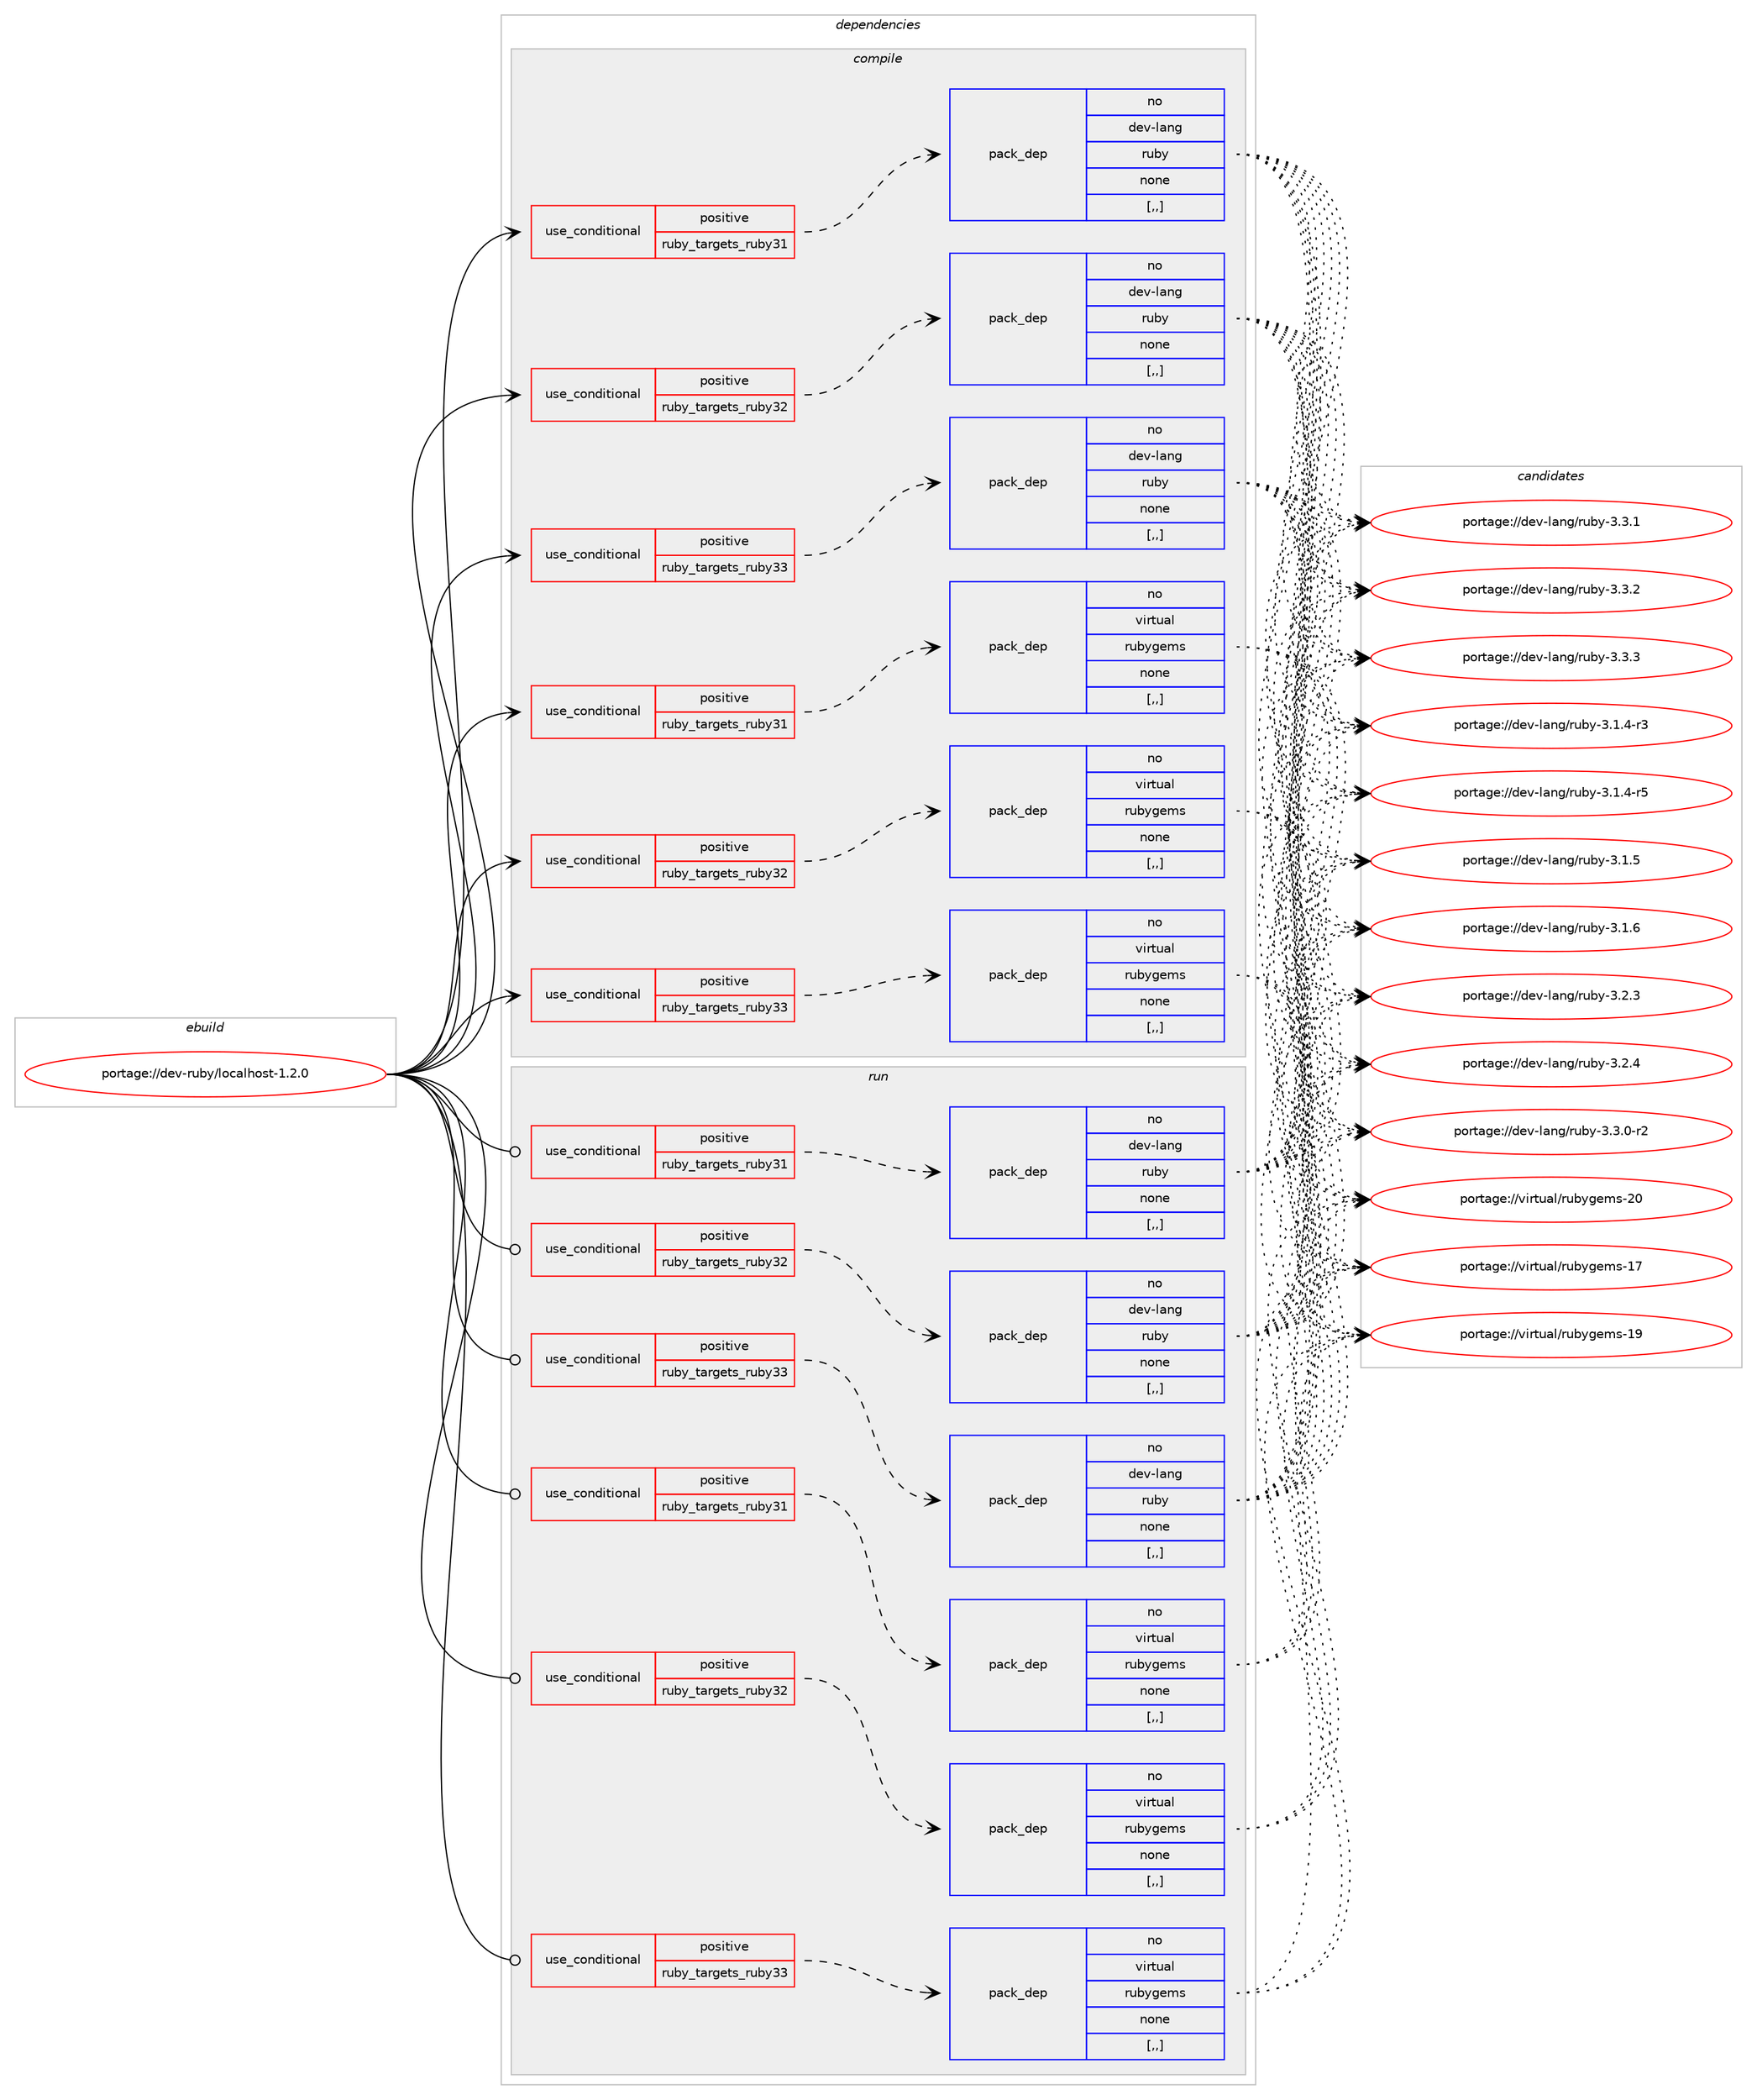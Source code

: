 digraph prolog {

# *************
# Graph options
# *************

newrank=true;
concentrate=true;
compound=true;
graph [rankdir=LR,fontname=Helvetica,fontsize=10,ranksep=1.5];#, ranksep=2.5, nodesep=0.2];
edge  [arrowhead=vee];
node  [fontname=Helvetica,fontsize=10];

# **********
# The ebuild
# **********

subgraph cluster_leftcol {
color=gray;
label=<<i>ebuild</i>>;
id [label="portage://dev-ruby/localhost-1.2.0", color=red, width=4, href="../dev-ruby/localhost-1.2.0.svg"];
}

# ****************
# The dependencies
# ****************

subgraph cluster_midcol {
color=gray;
label=<<i>dependencies</i>>;
subgraph cluster_compile {
fillcolor="#eeeeee";
style=filled;
label=<<i>compile</i>>;
subgraph cond48759 {
dependency184776 [label=<<TABLE BORDER="0" CELLBORDER="1" CELLSPACING="0" CELLPADDING="4"><TR><TD ROWSPAN="3" CELLPADDING="10">use_conditional</TD></TR><TR><TD>positive</TD></TR><TR><TD>ruby_targets_ruby31</TD></TR></TABLE>>, shape=none, color=red];
subgraph pack134711 {
dependency184777 [label=<<TABLE BORDER="0" CELLBORDER="1" CELLSPACING="0" CELLPADDING="4" WIDTH="220"><TR><TD ROWSPAN="6" CELLPADDING="30">pack_dep</TD></TR><TR><TD WIDTH="110">no</TD></TR><TR><TD>dev-lang</TD></TR><TR><TD>ruby</TD></TR><TR><TD>none</TD></TR><TR><TD>[,,]</TD></TR></TABLE>>, shape=none, color=blue];
}
dependency184776:e -> dependency184777:w [weight=20,style="dashed",arrowhead="vee"];
}
id:e -> dependency184776:w [weight=20,style="solid",arrowhead="vee"];
subgraph cond48760 {
dependency184778 [label=<<TABLE BORDER="0" CELLBORDER="1" CELLSPACING="0" CELLPADDING="4"><TR><TD ROWSPAN="3" CELLPADDING="10">use_conditional</TD></TR><TR><TD>positive</TD></TR><TR><TD>ruby_targets_ruby31</TD></TR></TABLE>>, shape=none, color=red];
subgraph pack134712 {
dependency184779 [label=<<TABLE BORDER="0" CELLBORDER="1" CELLSPACING="0" CELLPADDING="4" WIDTH="220"><TR><TD ROWSPAN="6" CELLPADDING="30">pack_dep</TD></TR><TR><TD WIDTH="110">no</TD></TR><TR><TD>virtual</TD></TR><TR><TD>rubygems</TD></TR><TR><TD>none</TD></TR><TR><TD>[,,]</TD></TR></TABLE>>, shape=none, color=blue];
}
dependency184778:e -> dependency184779:w [weight=20,style="dashed",arrowhead="vee"];
}
id:e -> dependency184778:w [weight=20,style="solid",arrowhead="vee"];
subgraph cond48761 {
dependency184780 [label=<<TABLE BORDER="0" CELLBORDER="1" CELLSPACING="0" CELLPADDING="4"><TR><TD ROWSPAN="3" CELLPADDING="10">use_conditional</TD></TR><TR><TD>positive</TD></TR><TR><TD>ruby_targets_ruby32</TD></TR></TABLE>>, shape=none, color=red];
subgraph pack134713 {
dependency184781 [label=<<TABLE BORDER="0" CELLBORDER="1" CELLSPACING="0" CELLPADDING="4" WIDTH="220"><TR><TD ROWSPAN="6" CELLPADDING="30">pack_dep</TD></TR><TR><TD WIDTH="110">no</TD></TR><TR><TD>dev-lang</TD></TR><TR><TD>ruby</TD></TR><TR><TD>none</TD></TR><TR><TD>[,,]</TD></TR></TABLE>>, shape=none, color=blue];
}
dependency184780:e -> dependency184781:w [weight=20,style="dashed",arrowhead="vee"];
}
id:e -> dependency184780:w [weight=20,style="solid",arrowhead="vee"];
subgraph cond48762 {
dependency184782 [label=<<TABLE BORDER="0" CELLBORDER="1" CELLSPACING="0" CELLPADDING="4"><TR><TD ROWSPAN="3" CELLPADDING="10">use_conditional</TD></TR><TR><TD>positive</TD></TR><TR><TD>ruby_targets_ruby32</TD></TR></TABLE>>, shape=none, color=red];
subgraph pack134714 {
dependency184783 [label=<<TABLE BORDER="0" CELLBORDER="1" CELLSPACING="0" CELLPADDING="4" WIDTH="220"><TR><TD ROWSPAN="6" CELLPADDING="30">pack_dep</TD></TR><TR><TD WIDTH="110">no</TD></TR><TR><TD>virtual</TD></TR><TR><TD>rubygems</TD></TR><TR><TD>none</TD></TR><TR><TD>[,,]</TD></TR></TABLE>>, shape=none, color=blue];
}
dependency184782:e -> dependency184783:w [weight=20,style="dashed",arrowhead="vee"];
}
id:e -> dependency184782:w [weight=20,style="solid",arrowhead="vee"];
subgraph cond48763 {
dependency184784 [label=<<TABLE BORDER="0" CELLBORDER="1" CELLSPACING="0" CELLPADDING="4"><TR><TD ROWSPAN="3" CELLPADDING="10">use_conditional</TD></TR><TR><TD>positive</TD></TR><TR><TD>ruby_targets_ruby33</TD></TR></TABLE>>, shape=none, color=red];
subgraph pack134715 {
dependency184785 [label=<<TABLE BORDER="0" CELLBORDER="1" CELLSPACING="0" CELLPADDING="4" WIDTH="220"><TR><TD ROWSPAN="6" CELLPADDING="30">pack_dep</TD></TR><TR><TD WIDTH="110">no</TD></TR><TR><TD>dev-lang</TD></TR><TR><TD>ruby</TD></TR><TR><TD>none</TD></TR><TR><TD>[,,]</TD></TR></TABLE>>, shape=none, color=blue];
}
dependency184784:e -> dependency184785:w [weight=20,style="dashed",arrowhead="vee"];
}
id:e -> dependency184784:w [weight=20,style="solid",arrowhead="vee"];
subgraph cond48764 {
dependency184786 [label=<<TABLE BORDER="0" CELLBORDER="1" CELLSPACING="0" CELLPADDING="4"><TR><TD ROWSPAN="3" CELLPADDING="10">use_conditional</TD></TR><TR><TD>positive</TD></TR><TR><TD>ruby_targets_ruby33</TD></TR></TABLE>>, shape=none, color=red];
subgraph pack134716 {
dependency184787 [label=<<TABLE BORDER="0" CELLBORDER="1" CELLSPACING="0" CELLPADDING="4" WIDTH="220"><TR><TD ROWSPAN="6" CELLPADDING="30">pack_dep</TD></TR><TR><TD WIDTH="110">no</TD></TR><TR><TD>virtual</TD></TR><TR><TD>rubygems</TD></TR><TR><TD>none</TD></TR><TR><TD>[,,]</TD></TR></TABLE>>, shape=none, color=blue];
}
dependency184786:e -> dependency184787:w [weight=20,style="dashed",arrowhead="vee"];
}
id:e -> dependency184786:w [weight=20,style="solid",arrowhead="vee"];
}
subgraph cluster_compileandrun {
fillcolor="#eeeeee";
style=filled;
label=<<i>compile and run</i>>;
}
subgraph cluster_run {
fillcolor="#eeeeee";
style=filled;
label=<<i>run</i>>;
subgraph cond48765 {
dependency184788 [label=<<TABLE BORDER="0" CELLBORDER="1" CELLSPACING="0" CELLPADDING="4"><TR><TD ROWSPAN="3" CELLPADDING="10">use_conditional</TD></TR><TR><TD>positive</TD></TR><TR><TD>ruby_targets_ruby31</TD></TR></TABLE>>, shape=none, color=red];
subgraph pack134717 {
dependency184789 [label=<<TABLE BORDER="0" CELLBORDER="1" CELLSPACING="0" CELLPADDING="4" WIDTH="220"><TR><TD ROWSPAN="6" CELLPADDING="30">pack_dep</TD></TR><TR><TD WIDTH="110">no</TD></TR><TR><TD>dev-lang</TD></TR><TR><TD>ruby</TD></TR><TR><TD>none</TD></TR><TR><TD>[,,]</TD></TR></TABLE>>, shape=none, color=blue];
}
dependency184788:e -> dependency184789:w [weight=20,style="dashed",arrowhead="vee"];
}
id:e -> dependency184788:w [weight=20,style="solid",arrowhead="odot"];
subgraph cond48766 {
dependency184790 [label=<<TABLE BORDER="0" CELLBORDER="1" CELLSPACING="0" CELLPADDING="4"><TR><TD ROWSPAN="3" CELLPADDING="10">use_conditional</TD></TR><TR><TD>positive</TD></TR><TR><TD>ruby_targets_ruby31</TD></TR></TABLE>>, shape=none, color=red];
subgraph pack134718 {
dependency184791 [label=<<TABLE BORDER="0" CELLBORDER="1" CELLSPACING="0" CELLPADDING="4" WIDTH="220"><TR><TD ROWSPAN="6" CELLPADDING="30">pack_dep</TD></TR><TR><TD WIDTH="110">no</TD></TR><TR><TD>virtual</TD></TR><TR><TD>rubygems</TD></TR><TR><TD>none</TD></TR><TR><TD>[,,]</TD></TR></TABLE>>, shape=none, color=blue];
}
dependency184790:e -> dependency184791:w [weight=20,style="dashed",arrowhead="vee"];
}
id:e -> dependency184790:w [weight=20,style="solid",arrowhead="odot"];
subgraph cond48767 {
dependency184792 [label=<<TABLE BORDER="0" CELLBORDER="1" CELLSPACING="0" CELLPADDING="4"><TR><TD ROWSPAN="3" CELLPADDING="10">use_conditional</TD></TR><TR><TD>positive</TD></TR><TR><TD>ruby_targets_ruby32</TD></TR></TABLE>>, shape=none, color=red];
subgraph pack134719 {
dependency184793 [label=<<TABLE BORDER="0" CELLBORDER="1" CELLSPACING="0" CELLPADDING="4" WIDTH="220"><TR><TD ROWSPAN="6" CELLPADDING="30">pack_dep</TD></TR><TR><TD WIDTH="110">no</TD></TR><TR><TD>dev-lang</TD></TR><TR><TD>ruby</TD></TR><TR><TD>none</TD></TR><TR><TD>[,,]</TD></TR></TABLE>>, shape=none, color=blue];
}
dependency184792:e -> dependency184793:w [weight=20,style="dashed",arrowhead="vee"];
}
id:e -> dependency184792:w [weight=20,style="solid",arrowhead="odot"];
subgraph cond48768 {
dependency184794 [label=<<TABLE BORDER="0" CELLBORDER="1" CELLSPACING="0" CELLPADDING="4"><TR><TD ROWSPAN="3" CELLPADDING="10">use_conditional</TD></TR><TR><TD>positive</TD></TR><TR><TD>ruby_targets_ruby32</TD></TR></TABLE>>, shape=none, color=red];
subgraph pack134720 {
dependency184795 [label=<<TABLE BORDER="0" CELLBORDER="1" CELLSPACING="0" CELLPADDING="4" WIDTH="220"><TR><TD ROWSPAN="6" CELLPADDING="30">pack_dep</TD></TR><TR><TD WIDTH="110">no</TD></TR><TR><TD>virtual</TD></TR><TR><TD>rubygems</TD></TR><TR><TD>none</TD></TR><TR><TD>[,,]</TD></TR></TABLE>>, shape=none, color=blue];
}
dependency184794:e -> dependency184795:w [weight=20,style="dashed",arrowhead="vee"];
}
id:e -> dependency184794:w [weight=20,style="solid",arrowhead="odot"];
subgraph cond48769 {
dependency184796 [label=<<TABLE BORDER="0" CELLBORDER="1" CELLSPACING="0" CELLPADDING="4"><TR><TD ROWSPAN="3" CELLPADDING="10">use_conditional</TD></TR><TR><TD>positive</TD></TR><TR><TD>ruby_targets_ruby33</TD></TR></TABLE>>, shape=none, color=red];
subgraph pack134721 {
dependency184797 [label=<<TABLE BORDER="0" CELLBORDER="1" CELLSPACING="0" CELLPADDING="4" WIDTH="220"><TR><TD ROWSPAN="6" CELLPADDING="30">pack_dep</TD></TR><TR><TD WIDTH="110">no</TD></TR><TR><TD>dev-lang</TD></TR><TR><TD>ruby</TD></TR><TR><TD>none</TD></TR><TR><TD>[,,]</TD></TR></TABLE>>, shape=none, color=blue];
}
dependency184796:e -> dependency184797:w [weight=20,style="dashed",arrowhead="vee"];
}
id:e -> dependency184796:w [weight=20,style="solid",arrowhead="odot"];
subgraph cond48770 {
dependency184798 [label=<<TABLE BORDER="0" CELLBORDER="1" CELLSPACING="0" CELLPADDING="4"><TR><TD ROWSPAN="3" CELLPADDING="10">use_conditional</TD></TR><TR><TD>positive</TD></TR><TR><TD>ruby_targets_ruby33</TD></TR></TABLE>>, shape=none, color=red];
subgraph pack134722 {
dependency184799 [label=<<TABLE BORDER="0" CELLBORDER="1" CELLSPACING="0" CELLPADDING="4" WIDTH="220"><TR><TD ROWSPAN="6" CELLPADDING="30">pack_dep</TD></TR><TR><TD WIDTH="110">no</TD></TR><TR><TD>virtual</TD></TR><TR><TD>rubygems</TD></TR><TR><TD>none</TD></TR><TR><TD>[,,]</TD></TR></TABLE>>, shape=none, color=blue];
}
dependency184798:e -> dependency184799:w [weight=20,style="dashed",arrowhead="vee"];
}
id:e -> dependency184798:w [weight=20,style="solid",arrowhead="odot"];
}
}

# **************
# The candidates
# **************

subgraph cluster_choices {
rank=same;
color=gray;
label=<<i>candidates</i>>;

subgraph choice134711 {
color=black;
nodesep=1;
choice100101118451089711010347114117981214551464946524511451 [label="portage://dev-lang/ruby-3.1.4-r3", color=red, width=4,href="../dev-lang/ruby-3.1.4-r3.svg"];
choice100101118451089711010347114117981214551464946524511453 [label="portage://dev-lang/ruby-3.1.4-r5", color=red, width=4,href="../dev-lang/ruby-3.1.4-r5.svg"];
choice10010111845108971101034711411798121455146494653 [label="portage://dev-lang/ruby-3.1.5", color=red, width=4,href="../dev-lang/ruby-3.1.5.svg"];
choice10010111845108971101034711411798121455146494654 [label="portage://dev-lang/ruby-3.1.6", color=red, width=4,href="../dev-lang/ruby-3.1.6.svg"];
choice10010111845108971101034711411798121455146504651 [label="portage://dev-lang/ruby-3.2.3", color=red, width=4,href="../dev-lang/ruby-3.2.3.svg"];
choice10010111845108971101034711411798121455146504652 [label="portage://dev-lang/ruby-3.2.4", color=red, width=4,href="../dev-lang/ruby-3.2.4.svg"];
choice100101118451089711010347114117981214551465146484511450 [label="portage://dev-lang/ruby-3.3.0-r2", color=red, width=4,href="../dev-lang/ruby-3.3.0-r2.svg"];
choice10010111845108971101034711411798121455146514649 [label="portage://dev-lang/ruby-3.3.1", color=red, width=4,href="../dev-lang/ruby-3.3.1.svg"];
choice10010111845108971101034711411798121455146514650 [label="portage://dev-lang/ruby-3.3.2", color=red, width=4,href="../dev-lang/ruby-3.3.2.svg"];
choice10010111845108971101034711411798121455146514651 [label="portage://dev-lang/ruby-3.3.3", color=red, width=4,href="../dev-lang/ruby-3.3.3.svg"];
dependency184777:e -> choice100101118451089711010347114117981214551464946524511451:w [style=dotted,weight="100"];
dependency184777:e -> choice100101118451089711010347114117981214551464946524511453:w [style=dotted,weight="100"];
dependency184777:e -> choice10010111845108971101034711411798121455146494653:w [style=dotted,weight="100"];
dependency184777:e -> choice10010111845108971101034711411798121455146494654:w [style=dotted,weight="100"];
dependency184777:e -> choice10010111845108971101034711411798121455146504651:w [style=dotted,weight="100"];
dependency184777:e -> choice10010111845108971101034711411798121455146504652:w [style=dotted,weight="100"];
dependency184777:e -> choice100101118451089711010347114117981214551465146484511450:w [style=dotted,weight="100"];
dependency184777:e -> choice10010111845108971101034711411798121455146514649:w [style=dotted,weight="100"];
dependency184777:e -> choice10010111845108971101034711411798121455146514650:w [style=dotted,weight="100"];
dependency184777:e -> choice10010111845108971101034711411798121455146514651:w [style=dotted,weight="100"];
}
subgraph choice134712 {
color=black;
nodesep=1;
choice118105114116117971084711411798121103101109115454955 [label="portage://virtual/rubygems-17", color=red, width=4,href="../virtual/rubygems-17.svg"];
choice118105114116117971084711411798121103101109115454957 [label="portage://virtual/rubygems-19", color=red, width=4,href="../virtual/rubygems-19.svg"];
choice118105114116117971084711411798121103101109115455048 [label="portage://virtual/rubygems-20", color=red, width=4,href="../virtual/rubygems-20.svg"];
dependency184779:e -> choice118105114116117971084711411798121103101109115454955:w [style=dotted,weight="100"];
dependency184779:e -> choice118105114116117971084711411798121103101109115454957:w [style=dotted,weight="100"];
dependency184779:e -> choice118105114116117971084711411798121103101109115455048:w [style=dotted,weight="100"];
}
subgraph choice134713 {
color=black;
nodesep=1;
choice100101118451089711010347114117981214551464946524511451 [label="portage://dev-lang/ruby-3.1.4-r3", color=red, width=4,href="../dev-lang/ruby-3.1.4-r3.svg"];
choice100101118451089711010347114117981214551464946524511453 [label="portage://dev-lang/ruby-3.1.4-r5", color=red, width=4,href="../dev-lang/ruby-3.1.4-r5.svg"];
choice10010111845108971101034711411798121455146494653 [label="portage://dev-lang/ruby-3.1.5", color=red, width=4,href="../dev-lang/ruby-3.1.5.svg"];
choice10010111845108971101034711411798121455146494654 [label="portage://dev-lang/ruby-3.1.6", color=red, width=4,href="../dev-lang/ruby-3.1.6.svg"];
choice10010111845108971101034711411798121455146504651 [label="portage://dev-lang/ruby-3.2.3", color=red, width=4,href="../dev-lang/ruby-3.2.3.svg"];
choice10010111845108971101034711411798121455146504652 [label="portage://dev-lang/ruby-3.2.4", color=red, width=4,href="../dev-lang/ruby-3.2.4.svg"];
choice100101118451089711010347114117981214551465146484511450 [label="portage://dev-lang/ruby-3.3.0-r2", color=red, width=4,href="../dev-lang/ruby-3.3.0-r2.svg"];
choice10010111845108971101034711411798121455146514649 [label="portage://dev-lang/ruby-3.3.1", color=red, width=4,href="../dev-lang/ruby-3.3.1.svg"];
choice10010111845108971101034711411798121455146514650 [label="portage://dev-lang/ruby-3.3.2", color=red, width=4,href="../dev-lang/ruby-3.3.2.svg"];
choice10010111845108971101034711411798121455146514651 [label="portage://dev-lang/ruby-3.3.3", color=red, width=4,href="../dev-lang/ruby-3.3.3.svg"];
dependency184781:e -> choice100101118451089711010347114117981214551464946524511451:w [style=dotted,weight="100"];
dependency184781:e -> choice100101118451089711010347114117981214551464946524511453:w [style=dotted,weight="100"];
dependency184781:e -> choice10010111845108971101034711411798121455146494653:w [style=dotted,weight="100"];
dependency184781:e -> choice10010111845108971101034711411798121455146494654:w [style=dotted,weight="100"];
dependency184781:e -> choice10010111845108971101034711411798121455146504651:w [style=dotted,weight="100"];
dependency184781:e -> choice10010111845108971101034711411798121455146504652:w [style=dotted,weight="100"];
dependency184781:e -> choice100101118451089711010347114117981214551465146484511450:w [style=dotted,weight="100"];
dependency184781:e -> choice10010111845108971101034711411798121455146514649:w [style=dotted,weight="100"];
dependency184781:e -> choice10010111845108971101034711411798121455146514650:w [style=dotted,weight="100"];
dependency184781:e -> choice10010111845108971101034711411798121455146514651:w [style=dotted,weight="100"];
}
subgraph choice134714 {
color=black;
nodesep=1;
choice118105114116117971084711411798121103101109115454955 [label="portage://virtual/rubygems-17", color=red, width=4,href="../virtual/rubygems-17.svg"];
choice118105114116117971084711411798121103101109115454957 [label="portage://virtual/rubygems-19", color=red, width=4,href="../virtual/rubygems-19.svg"];
choice118105114116117971084711411798121103101109115455048 [label="portage://virtual/rubygems-20", color=red, width=4,href="../virtual/rubygems-20.svg"];
dependency184783:e -> choice118105114116117971084711411798121103101109115454955:w [style=dotted,weight="100"];
dependency184783:e -> choice118105114116117971084711411798121103101109115454957:w [style=dotted,weight="100"];
dependency184783:e -> choice118105114116117971084711411798121103101109115455048:w [style=dotted,weight="100"];
}
subgraph choice134715 {
color=black;
nodesep=1;
choice100101118451089711010347114117981214551464946524511451 [label="portage://dev-lang/ruby-3.1.4-r3", color=red, width=4,href="../dev-lang/ruby-3.1.4-r3.svg"];
choice100101118451089711010347114117981214551464946524511453 [label="portage://dev-lang/ruby-3.1.4-r5", color=red, width=4,href="../dev-lang/ruby-3.1.4-r5.svg"];
choice10010111845108971101034711411798121455146494653 [label="portage://dev-lang/ruby-3.1.5", color=red, width=4,href="../dev-lang/ruby-3.1.5.svg"];
choice10010111845108971101034711411798121455146494654 [label="portage://dev-lang/ruby-3.1.6", color=red, width=4,href="../dev-lang/ruby-3.1.6.svg"];
choice10010111845108971101034711411798121455146504651 [label="portage://dev-lang/ruby-3.2.3", color=red, width=4,href="../dev-lang/ruby-3.2.3.svg"];
choice10010111845108971101034711411798121455146504652 [label="portage://dev-lang/ruby-3.2.4", color=red, width=4,href="../dev-lang/ruby-3.2.4.svg"];
choice100101118451089711010347114117981214551465146484511450 [label="portage://dev-lang/ruby-3.3.0-r2", color=red, width=4,href="../dev-lang/ruby-3.3.0-r2.svg"];
choice10010111845108971101034711411798121455146514649 [label="portage://dev-lang/ruby-3.3.1", color=red, width=4,href="../dev-lang/ruby-3.3.1.svg"];
choice10010111845108971101034711411798121455146514650 [label="portage://dev-lang/ruby-3.3.2", color=red, width=4,href="../dev-lang/ruby-3.3.2.svg"];
choice10010111845108971101034711411798121455146514651 [label="portage://dev-lang/ruby-3.3.3", color=red, width=4,href="../dev-lang/ruby-3.3.3.svg"];
dependency184785:e -> choice100101118451089711010347114117981214551464946524511451:w [style=dotted,weight="100"];
dependency184785:e -> choice100101118451089711010347114117981214551464946524511453:w [style=dotted,weight="100"];
dependency184785:e -> choice10010111845108971101034711411798121455146494653:w [style=dotted,weight="100"];
dependency184785:e -> choice10010111845108971101034711411798121455146494654:w [style=dotted,weight="100"];
dependency184785:e -> choice10010111845108971101034711411798121455146504651:w [style=dotted,weight="100"];
dependency184785:e -> choice10010111845108971101034711411798121455146504652:w [style=dotted,weight="100"];
dependency184785:e -> choice100101118451089711010347114117981214551465146484511450:w [style=dotted,weight="100"];
dependency184785:e -> choice10010111845108971101034711411798121455146514649:w [style=dotted,weight="100"];
dependency184785:e -> choice10010111845108971101034711411798121455146514650:w [style=dotted,weight="100"];
dependency184785:e -> choice10010111845108971101034711411798121455146514651:w [style=dotted,weight="100"];
}
subgraph choice134716 {
color=black;
nodesep=1;
choice118105114116117971084711411798121103101109115454955 [label="portage://virtual/rubygems-17", color=red, width=4,href="../virtual/rubygems-17.svg"];
choice118105114116117971084711411798121103101109115454957 [label="portage://virtual/rubygems-19", color=red, width=4,href="../virtual/rubygems-19.svg"];
choice118105114116117971084711411798121103101109115455048 [label="portage://virtual/rubygems-20", color=red, width=4,href="../virtual/rubygems-20.svg"];
dependency184787:e -> choice118105114116117971084711411798121103101109115454955:w [style=dotted,weight="100"];
dependency184787:e -> choice118105114116117971084711411798121103101109115454957:w [style=dotted,weight="100"];
dependency184787:e -> choice118105114116117971084711411798121103101109115455048:w [style=dotted,weight="100"];
}
subgraph choice134717 {
color=black;
nodesep=1;
choice100101118451089711010347114117981214551464946524511451 [label="portage://dev-lang/ruby-3.1.4-r3", color=red, width=4,href="../dev-lang/ruby-3.1.4-r3.svg"];
choice100101118451089711010347114117981214551464946524511453 [label="portage://dev-lang/ruby-3.1.4-r5", color=red, width=4,href="../dev-lang/ruby-3.1.4-r5.svg"];
choice10010111845108971101034711411798121455146494653 [label="portage://dev-lang/ruby-3.1.5", color=red, width=4,href="../dev-lang/ruby-3.1.5.svg"];
choice10010111845108971101034711411798121455146494654 [label="portage://dev-lang/ruby-3.1.6", color=red, width=4,href="../dev-lang/ruby-3.1.6.svg"];
choice10010111845108971101034711411798121455146504651 [label="portage://dev-lang/ruby-3.2.3", color=red, width=4,href="../dev-lang/ruby-3.2.3.svg"];
choice10010111845108971101034711411798121455146504652 [label="portage://dev-lang/ruby-3.2.4", color=red, width=4,href="../dev-lang/ruby-3.2.4.svg"];
choice100101118451089711010347114117981214551465146484511450 [label="portage://dev-lang/ruby-3.3.0-r2", color=red, width=4,href="../dev-lang/ruby-3.3.0-r2.svg"];
choice10010111845108971101034711411798121455146514649 [label="portage://dev-lang/ruby-3.3.1", color=red, width=4,href="../dev-lang/ruby-3.3.1.svg"];
choice10010111845108971101034711411798121455146514650 [label="portage://dev-lang/ruby-3.3.2", color=red, width=4,href="../dev-lang/ruby-3.3.2.svg"];
choice10010111845108971101034711411798121455146514651 [label="portage://dev-lang/ruby-3.3.3", color=red, width=4,href="../dev-lang/ruby-3.3.3.svg"];
dependency184789:e -> choice100101118451089711010347114117981214551464946524511451:w [style=dotted,weight="100"];
dependency184789:e -> choice100101118451089711010347114117981214551464946524511453:w [style=dotted,weight="100"];
dependency184789:e -> choice10010111845108971101034711411798121455146494653:w [style=dotted,weight="100"];
dependency184789:e -> choice10010111845108971101034711411798121455146494654:w [style=dotted,weight="100"];
dependency184789:e -> choice10010111845108971101034711411798121455146504651:w [style=dotted,weight="100"];
dependency184789:e -> choice10010111845108971101034711411798121455146504652:w [style=dotted,weight="100"];
dependency184789:e -> choice100101118451089711010347114117981214551465146484511450:w [style=dotted,weight="100"];
dependency184789:e -> choice10010111845108971101034711411798121455146514649:w [style=dotted,weight="100"];
dependency184789:e -> choice10010111845108971101034711411798121455146514650:w [style=dotted,weight="100"];
dependency184789:e -> choice10010111845108971101034711411798121455146514651:w [style=dotted,weight="100"];
}
subgraph choice134718 {
color=black;
nodesep=1;
choice118105114116117971084711411798121103101109115454955 [label="portage://virtual/rubygems-17", color=red, width=4,href="../virtual/rubygems-17.svg"];
choice118105114116117971084711411798121103101109115454957 [label="portage://virtual/rubygems-19", color=red, width=4,href="../virtual/rubygems-19.svg"];
choice118105114116117971084711411798121103101109115455048 [label="portage://virtual/rubygems-20", color=red, width=4,href="../virtual/rubygems-20.svg"];
dependency184791:e -> choice118105114116117971084711411798121103101109115454955:w [style=dotted,weight="100"];
dependency184791:e -> choice118105114116117971084711411798121103101109115454957:w [style=dotted,weight="100"];
dependency184791:e -> choice118105114116117971084711411798121103101109115455048:w [style=dotted,weight="100"];
}
subgraph choice134719 {
color=black;
nodesep=1;
choice100101118451089711010347114117981214551464946524511451 [label="portage://dev-lang/ruby-3.1.4-r3", color=red, width=4,href="../dev-lang/ruby-3.1.4-r3.svg"];
choice100101118451089711010347114117981214551464946524511453 [label="portage://dev-lang/ruby-3.1.4-r5", color=red, width=4,href="../dev-lang/ruby-3.1.4-r5.svg"];
choice10010111845108971101034711411798121455146494653 [label="portage://dev-lang/ruby-3.1.5", color=red, width=4,href="../dev-lang/ruby-3.1.5.svg"];
choice10010111845108971101034711411798121455146494654 [label="portage://dev-lang/ruby-3.1.6", color=red, width=4,href="../dev-lang/ruby-3.1.6.svg"];
choice10010111845108971101034711411798121455146504651 [label="portage://dev-lang/ruby-3.2.3", color=red, width=4,href="../dev-lang/ruby-3.2.3.svg"];
choice10010111845108971101034711411798121455146504652 [label="portage://dev-lang/ruby-3.2.4", color=red, width=4,href="../dev-lang/ruby-3.2.4.svg"];
choice100101118451089711010347114117981214551465146484511450 [label="portage://dev-lang/ruby-3.3.0-r2", color=red, width=4,href="../dev-lang/ruby-3.3.0-r2.svg"];
choice10010111845108971101034711411798121455146514649 [label="portage://dev-lang/ruby-3.3.1", color=red, width=4,href="../dev-lang/ruby-3.3.1.svg"];
choice10010111845108971101034711411798121455146514650 [label="portage://dev-lang/ruby-3.3.2", color=red, width=4,href="../dev-lang/ruby-3.3.2.svg"];
choice10010111845108971101034711411798121455146514651 [label="portage://dev-lang/ruby-3.3.3", color=red, width=4,href="../dev-lang/ruby-3.3.3.svg"];
dependency184793:e -> choice100101118451089711010347114117981214551464946524511451:w [style=dotted,weight="100"];
dependency184793:e -> choice100101118451089711010347114117981214551464946524511453:w [style=dotted,weight="100"];
dependency184793:e -> choice10010111845108971101034711411798121455146494653:w [style=dotted,weight="100"];
dependency184793:e -> choice10010111845108971101034711411798121455146494654:w [style=dotted,weight="100"];
dependency184793:e -> choice10010111845108971101034711411798121455146504651:w [style=dotted,weight="100"];
dependency184793:e -> choice10010111845108971101034711411798121455146504652:w [style=dotted,weight="100"];
dependency184793:e -> choice100101118451089711010347114117981214551465146484511450:w [style=dotted,weight="100"];
dependency184793:e -> choice10010111845108971101034711411798121455146514649:w [style=dotted,weight="100"];
dependency184793:e -> choice10010111845108971101034711411798121455146514650:w [style=dotted,weight="100"];
dependency184793:e -> choice10010111845108971101034711411798121455146514651:w [style=dotted,weight="100"];
}
subgraph choice134720 {
color=black;
nodesep=1;
choice118105114116117971084711411798121103101109115454955 [label="portage://virtual/rubygems-17", color=red, width=4,href="../virtual/rubygems-17.svg"];
choice118105114116117971084711411798121103101109115454957 [label="portage://virtual/rubygems-19", color=red, width=4,href="../virtual/rubygems-19.svg"];
choice118105114116117971084711411798121103101109115455048 [label="portage://virtual/rubygems-20", color=red, width=4,href="../virtual/rubygems-20.svg"];
dependency184795:e -> choice118105114116117971084711411798121103101109115454955:w [style=dotted,weight="100"];
dependency184795:e -> choice118105114116117971084711411798121103101109115454957:w [style=dotted,weight="100"];
dependency184795:e -> choice118105114116117971084711411798121103101109115455048:w [style=dotted,weight="100"];
}
subgraph choice134721 {
color=black;
nodesep=1;
choice100101118451089711010347114117981214551464946524511451 [label="portage://dev-lang/ruby-3.1.4-r3", color=red, width=4,href="../dev-lang/ruby-3.1.4-r3.svg"];
choice100101118451089711010347114117981214551464946524511453 [label="portage://dev-lang/ruby-3.1.4-r5", color=red, width=4,href="../dev-lang/ruby-3.1.4-r5.svg"];
choice10010111845108971101034711411798121455146494653 [label="portage://dev-lang/ruby-3.1.5", color=red, width=4,href="../dev-lang/ruby-3.1.5.svg"];
choice10010111845108971101034711411798121455146494654 [label="portage://dev-lang/ruby-3.1.6", color=red, width=4,href="../dev-lang/ruby-3.1.6.svg"];
choice10010111845108971101034711411798121455146504651 [label="portage://dev-lang/ruby-3.2.3", color=red, width=4,href="../dev-lang/ruby-3.2.3.svg"];
choice10010111845108971101034711411798121455146504652 [label="portage://dev-lang/ruby-3.2.4", color=red, width=4,href="../dev-lang/ruby-3.2.4.svg"];
choice100101118451089711010347114117981214551465146484511450 [label="portage://dev-lang/ruby-3.3.0-r2", color=red, width=4,href="../dev-lang/ruby-3.3.0-r2.svg"];
choice10010111845108971101034711411798121455146514649 [label="portage://dev-lang/ruby-3.3.1", color=red, width=4,href="../dev-lang/ruby-3.3.1.svg"];
choice10010111845108971101034711411798121455146514650 [label="portage://dev-lang/ruby-3.3.2", color=red, width=4,href="../dev-lang/ruby-3.3.2.svg"];
choice10010111845108971101034711411798121455146514651 [label="portage://dev-lang/ruby-3.3.3", color=red, width=4,href="../dev-lang/ruby-3.3.3.svg"];
dependency184797:e -> choice100101118451089711010347114117981214551464946524511451:w [style=dotted,weight="100"];
dependency184797:e -> choice100101118451089711010347114117981214551464946524511453:w [style=dotted,weight="100"];
dependency184797:e -> choice10010111845108971101034711411798121455146494653:w [style=dotted,weight="100"];
dependency184797:e -> choice10010111845108971101034711411798121455146494654:w [style=dotted,weight="100"];
dependency184797:e -> choice10010111845108971101034711411798121455146504651:w [style=dotted,weight="100"];
dependency184797:e -> choice10010111845108971101034711411798121455146504652:w [style=dotted,weight="100"];
dependency184797:e -> choice100101118451089711010347114117981214551465146484511450:w [style=dotted,weight="100"];
dependency184797:e -> choice10010111845108971101034711411798121455146514649:w [style=dotted,weight="100"];
dependency184797:e -> choice10010111845108971101034711411798121455146514650:w [style=dotted,weight="100"];
dependency184797:e -> choice10010111845108971101034711411798121455146514651:w [style=dotted,weight="100"];
}
subgraph choice134722 {
color=black;
nodesep=1;
choice118105114116117971084711411798121103101109115454955 [label="portage://virtual/rubygems-17", color=red, width=4,href="../virtual/rubygems-17.svg"];
choice118105114116117971084711411798121103101109115454957 [label="portage://virtual/rubygems-19", color=red, width=4,href="../virtual/rubygems-19.svg"];
choice118105114116117971084711411798121103101109115455048 [label="portage://virtual/rubygems-20", color=red, width=4,href="../virtual/rubygems-20.svg"];
dependency184799:e -> choice118105114116117971084711411798121103101109115454955:w [style=dotted,weight="100"];
dependency184799:e -> choice118105114116117971084711411798121103101109115454957:w [style=dotted,weight="100"];
dependency184799:e -> choice118105114116117971084711411798121103101109115455048:w [style=dotted,weight="100"];
}
}

}
